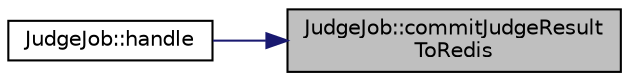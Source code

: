 digraph "JudgeJob::commitJudgeResultToRedis"
{
 // LATEX_PDF_SIZE
  edge [fontname="Helvetica",fontsize="10",labelfontname="Helvetica",labelfontsize="10"];
  node [fontname="Helvetica",fontsize="10",shape=record];
  rankdir="RL";
  Node21 [label="JudgeJob::commitJudgeResult\lToRedis",height=0.2,width=0.4,color="black", fillcolor="grey75", style="filled", fontcolor="black",tooltip="将评测结果提交到 redis 数据库。"];
  Node21 -> Node22 [dir="back",color="midnightblue",fontsize="10",style="solid",fontname="Helvetica"];
  Node22 [label="JudgeJob::handle",height=0.2,width=0.4,color="black", fillcolor="white", style="filled",URL="$class_judge_job.html#a6fe58f9fcacc9ba6461e97f1a3ac76a3",tooltip="本 Job 的处理函数。整个 job 的工作入口，包括编译执行判题等内容"];
}
